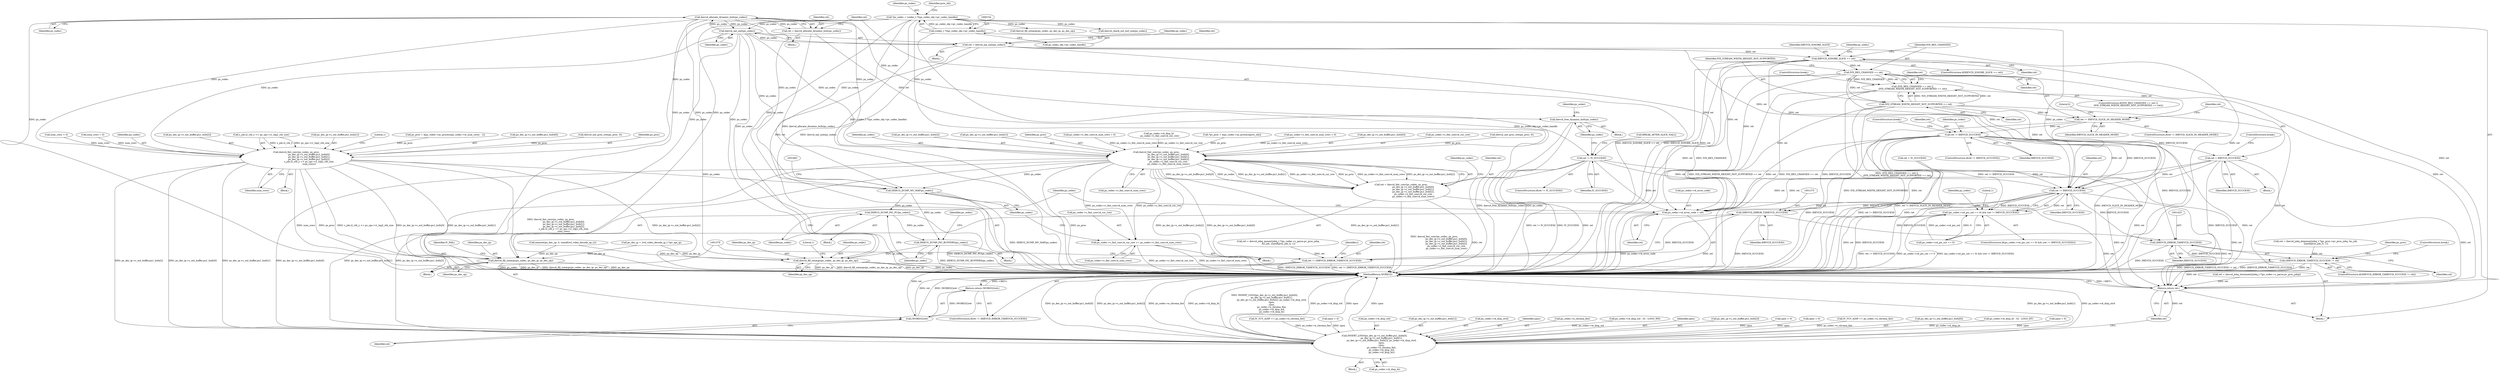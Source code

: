 digraph "0_Android_87fb7909c49e6a4510ba86ace1ffc83459c7e1b9@API" {
"1001183" [label="(Call,ihevcd_allocate_dynamic_bufs(ps_codec))"];
"1000986" [label="(Call,ihevcd_nal_unit(ps_codec))"];
"1000151" [label="(Call,*ps_codec = (codec_t *)(ps_codec_obj->pv_codec_handle))"];
"1000153" [label="(Call,(codec_t *)(ps_codec_obj->pv_codec_handle))"];
"1001183" [label="(Call,ihevcd_allocate_dynamic_bufs(ps_codec))"];
"1000984" [label="(Call,ret = ihevcd_nal_unit(ps_codec))"];
"1001086" [label="(Call,IHEVCD_IGNORE_SLICE == ret)"];
"1001107" [label="(Call,IVD_RES_CHANGED == ret)"];
"1001106" [label="(Call,(IVD_RES_CHANGED == ret) ||\n (IVD_STREAM_WIDTH_HEIGHT_NOT_SUPPORTED == ret))"];
"1001110" [label="(Call,IVD_STREAM_WIDTH_HEIGHT_NOT_SUPPORTED == ret)"];
"1001116" [label="(Call,ret != IHEVCD_SLICE_IN_HEADER_MODE)"];
"1001152" [label="(Call,ret != IHEVCD_SUCCESS)"];
"1001165" [label="(Call,ret = IHEVCD_SUCCESS)"];
"1001219" [label="(Call,ret != IHEVCD_SUCCESS)"];
"1001213" [label="(Call,(ps_codec->u4_pic_cnt == 0) && (ret != IHEVCD_SUCCESS))"];
"1001223" [label="(Call,ps_codec->i4_error_code = ret)"];
"1001374" [label="(Call,(IHEVCD_ERROR_T)IHEVCD_SUCCESS)"];
"1001372" [label="(Call,ret != (IHEVCD_ERROR_T)IHEVCD_SUCCESS)"];
"1001378" [label="(Call,(WORD32)ret)"];
"1001377" [label="(Return,return (WORD32)ret;)"];
"1001424" [label="(Call,(IHEVCD_ERROR_T)IHEVCD_SUCCESS)"];
"1001423" [label="(Call,(IHEVCD_ERROR_T)IHEVCD_SUCCESS != ret)"];
"1001901" [label="(Return,return ret;)"];
"1001181" [label="(Call,ret = ihevcd_allocate_dynamic_bufs(ps_codec))"];
"1001186" [label="(Call,ret != IV_SUCCESS)"];
"1001190" [label="(Call,ihevcd_free_dynamic_bufs(ps_codec))"];
"1001228" [label="(Call,ihevcd_fill_outargs(ps_codec, ps_dec_ip, ps_dec_op))"];
"1001527" [label="(Call,ihevcd_fmt_conv(ps_codec, ps_proc,\n                                    ps_dec_ip->s_out_buffer.pu1_bufs[0],\n                                    ps_dec_ip->s_out_buffer.pu1_bufs[1],\n                                    ps_dec_ip->s_out_buffer.pu1_bufs[2],\n                                    s_job.i2_ctb_y << ps_sps->i1_log2_ctb_size,\n                                    num_rows))"];
"1001679" [label="(Call,DEBUG_DUMP_MV_MAP(ps_codec))"];
"1001812" [label="(Call,DEBUG_DUMP_PIC_PU(ps_codec))"];
"1001814" [label="(Call,DEBUG_DUMP_PIC_BUFFERS(ps_codec))"];
"1001820" [label="(Call,ihevcd_fill_outargs(ps_codec, ps_dec_ip, ps_dec_op))"];
"1001865" [label="(Call,INSERT_LOGO(ps_dec_ip->s_out_buffer.pu1_bufs[0],\n                    ps_dec_ip->s_out_buffer.pu1_bufs[1],\n                    ps_dec_ip->s_out_buffer.pu1_bufs[2], ps_codec->i4_disp_strd,\n                    xpos,\n                    ypos,\n                    ps_codec->e_chroma_fmt,\n                    ps_codec->i4_disp_wd,\n                    ps_codec->i4_disp_ht))"];
"1001634" [label="(Call,ihevcd_fmt_conv(ps_codec, ps_proc,\n                                  ps_dec_ip->s_out_buffer.pu1_bufs[0],\n                                  ps_dec_ip->s_out_buffer.pu1_bufs[1],\n                                  ps_dec_ip->s_out_buffer.pu1_bufs[2],\n                                  ps_codec->s_fmt_conv.i4_cur_row,\n                                  ps_codec->s_fmt_conv.i4_num_rows))"];
"1001632" [label="(Call,ret = ihevcd_fmt_conv(ps_codec, ps_proc,\n                                  ps_dec_ip->s_out_buffer.pu1_bufs[0],\n                                  ps_dec_ip->s_out_buffer.pu1_bufs[1],\n                                  ps_dec_ip->s_out_buffer.pu1_bufs[2],\n                                  ps_codec->s_fmt_conv.i4_cur_row,\n                                  ps_codec->s_fmt_conv.i4_num_rows))"];
"1001668" [label="(Call,ps_codec->s_fmt_conv.i4_cur_row += ps_codec->s_fmt_conv.i4_num_rows)"];
"1000147" [label="(Call,ret = IV_SUCCESS)"];
"1001227" [label="(Identifier,ret)"];
"1001186" [label="(Call,ret != IV_SUCCESS)"];
"1001826" [label="(Literal,1)"];
"1001813" [label="(Identifier,ps_codec)"];
"1001374" [label="(Call,(IHEVCD_ERROR_T)IHEVCD_SUCCESS)"];
"1001189" [label="(Block,)"];
"1001107" [label="(Call,IVD_RES_CHANGED == ret)"];
"1001087" [label="(Identifier,IHEVCD_IGNORE_SLICE)"];
"1001181" [label="(Call,ret = ihevcd_allocate_dynamic_bufs(ps_codec))"];
"1001105" [label="(ControlStructure,if((IVD_RES_CHANGED == ret) ||\n (IVD_STREAM_WIDTH_HEIGHT_NOT_SUPPORTED == ret)))"];
"1001584" [label="(Call,*ps_proc = &ps_codec->as_process[proc_idx])"];
"1000145" [label="(Block,)"];
"1001292" [label="(Call,IV_YUV_420P == ps_codec->e_chroma_fmt)"];
"1001618" [label="(Call,ps_codec->s_fmt_conv.i4_num_rows < 0)"];
"1001182" [label="(Identifier,ret)"];
"1001502" [label="(Call,ihevcd_init_proc_ctxt(ps_proc, 0))"];
"1001229" [label="(Identifier,ps_codec)"];
"1001108" [label="(Identifier,IVD_RES_CHANGED)"];
"1001211" [label="(Call,BREAK_AFTER_SLICE_NAL())"];
"1001154" [label="(Identifier,IHEVCD_SUCCESS)"];
"1001663" [label="(Call,ps_codec->s_fmt_conv.i4_num_rows)"];
"1001222" [label="(Block,)"];
"1001117" [label="(Identifier,ret)"];
"1001085" [label="(ControlStructure,if(IHEVCD_IGNORE_SLICE == ret))"];
"1001233" [label="(Identifier,IV_FAIL)"];
"1001155" [label="(ControlStructure,break;)"];
"1001529" [label="(Identifier,ps_proc)"];
"1001862" [label="(Call,xpos = 0)"];
"1001185" [label="(ControlStructure,if(ret != IV_SUCCESS))"];
"1001895" [label="(Call,ps_codec->i4_disp_wd)"];
"1001637" [label="(Call,ps_dec_ip->s_out_buffer.pu1_bufs[0])"];
"1001901" [label="(Return,return ret;)"];
"1001118" [label="(Identifier,IHEVCD_SLICE_IN_HEADER_MODE)"];
"1001167" [label="(Identifier,IHEVCD_SUCCESS)"];
"1001424" [label="(Call,(IHEVCD_ERROR_T)IHEVCD_SUCCESS)"];
"1001814" [label="(Call,DEBUG_DUMP_PIC_BUFFERS(ps_codec))"];
"1000991" [label="(Identifier,ps_codec)"];
"1001240" [label="(Block,)"];
"1001221" [label="(Identifier,IHEVCD_SUCCESS)"];
"1001815" [label="(Identifier,ps_codec)"];
"1001873" [label="(Call,ps_dec_ip->s_out_buffer.pu1_bufs[1])"];
"1001214" [label="(Call,ps_codec->u4_pic_cnt == 0)"];
"1001887" [label="(Call,ps_codec->i4_disp_strd)"];
"1001356" [label="(Call,ret = ihevcd_jobq_queue((jobq_t *)ps_codec->s_parse.pv_proc_jobq,\n &s_job, sizeof(proc_job_t), 1))"];
"1001521" [label="(Call,num_rows < 0)"];
"1001680" [label="(Identifier,ps_codec)"];
"1001821" [label="(Identifier,ps_codec)"];
"1001106" [label="(Call,(IVD_RES_CHANGED == ret) ||\n (IVD_STREAM_WIDTH_HEIGHT_NOT_SUPPORTED == ret))"];
"1001213" [label="(Call,(ps_codec->u4_pic_cnt == 0) && (ret != IHEVCD_SUCCESS))"];
"1001891" [label="(Identifier,ypos)"];
"1000155" [label="(Call,ps_codec_obj->pv_codec_handle)"];
"1001212" [label="(ControlStructure,if((ps_codec->u4_pic_cnt == 0) && (ret != IHEVCD_SUCCESS)))"];
"1001166" [label="(Identifier,ret)"];
"1001892" [label="(Call,ps_codec->e_chroma_fmt)"];
"1001811" [label="(Block,)"];
"1000984" [label="(Call,ret = ihevcd_nal_unit(ps_codec))"];
"1001903" [label="(MethodReturn,WORD32)"];
"1001524" [label="(Call,num_rows = 0)"];
"1001528" [label="(Identifier,ps_codec)"];
"1001671" [label="(Identifier,ps_codec)"];
"1001377" [label="(Return,return (WORD32)ret;)"];
"1001165" [label="(Call,ret = IHEVCD_SUCCESS)"];
"1001632" [label="(Call,ret = ihevcd_fmt_conv(ps_codec, ps_proc,\n                                  ps_dec_ip->s_out_buffer.pu1_bufs[0],\n                                  ps_dec_ip->s_out_buffer.pu1_bufs[1],\n                                  ps_dec_ip->s_out_buffer.pu1_bufs[2],\n                                  ps_codec->s_fmt_conv.i4_cur_row,\n                                  ps_codec->s_fmt_conv.i4_num_rows))"];
"1001188" [label="(Identifier,IV_SUCCESS)"];
"1001190" [label="(Call,ihevcd_free_dynamic_bufs(ps_codec))"];
"1001111" [label="(Identifier,IVD_STREAM_WIDTH_HEIGHT_NOT_SUPPORTED)"];
"1001191" [label="(Identifier,ps_codec)"];
"1001123" [label="(Literal,0)"];
"1001220" [label="(Identifier,ret)"];
"1001558" [label="(Identifier,num_rows)"];
"1001183" [label="(Call,ihevcd_allocate_dynamic_bufs(ps_codec))"];
"1000986" [label="(Call,ihevcd_nal_unit(ps_codec))"];
"1001153" [label="(Identifier,ret)"];
"1000153" [label="(Call,(codec_t *)(ps_codec_obj->pv_codec_handle))"];
"1001812" [label="(Call,DEBUG_DUMP_PIC_PU(ps_codec))"];
"1001820" [label="(Call,ihevcd_fill_outargs(ps_codec, ps_dec_ip, ps_dec_op))"];
"1000987" [label="(Identifier,ps_codec)"];
"1001151" [label="(ControlStructure,if(ret != IHEVCD_SUCCESS))"];
"1001088" [label="(Identifier,ret)"];
"1001112" [label="(Identifier,ret)"];
"1001834" [label="(Call,ps_codec->i4_disp_wd - 32 - LOGO_WD)"];
"1001890" [label="(Identifier,xpos)"];
"1001658" [label="(Call,ps_codec->s_fmt_conv.i4_cur_row)"];
"1001614" [label="(Call,ihevcd_init_proc_ctxt(ps_proc, 0))"];
"1001544" [label="(Call,ps_dec_ip->s_out_buffer.pu1_bufs[2])"];
"1001635" [label="(Identifier,ps_codec)"];
"1001651" [label="(Call,ps_dec_ip->s_out_buffer.pu1_bufs[2])"];
"1001224" [label="(Call,ps_codec->i4_error_code)"];
"1001902" [label="(Identifier,ret)"];
"1001114" [label="(ControlStructure,break;)"];
"1001880" [label="(Call,ps_dec_ip->s_out_buffer.pu1_bufs[2])"];
"1001372" [label="(Call,ret != (IHEVCD_ERROR_T)IHEVCD_SUCCESS)"];
"1000173" [label="(Call,ps_dec_ip = (ivd_video_decode_ip_t *)pv_api_ip)"];
"1001852" [label="(Call,ypos < 0)"];
"1001168" [label="(ControlStructure,break;)"];
"1001236" [label="(Literal,1)"];
"1001378" [label="(Call,(WORD32)ret)"];
"1001644" [label="(Call,ps_dec_ip->s_out_buffer.pu1_bufs[1])"];
"1001371" [label="(ControlStructure,if(ret != (IHEVCD_ERROR_T)IHEVCD_SUCCESS))"];
"1000151" [label="(Call,*ps_codec = (codec_t *)(ps_codec_obj->pv_codec_handle))"];
"1001231" [label="(Identifier,ps_dec_op)"];
"1001115" [label="(ControlStructure,if(ret != IHEVCD_SLICE_IN_HEADER_MODE))"];
"1001422" [label="(ControlStructure,if((IHEVCD_ERROR_T)IHEVCD_SUCCESS != ret))"];
"1001110" [label="(Call,IVD_STREAM_WIDTH_HEIGHT_NOT_SUPPORTED == ret)"];
"1001859" [label="(Call,xpos < 0)"];
"1001865" [label="(Call,INSERT_LOGO(ps_dec_ip->s_out_buffer.pu1_bufs[0],\n                    ps_dec_ip->s_out_buffer.pu1_bufs[1],\n                    ps_dec_ip->s_out_buffer.pu1_bufs[2], ps_codec->i4_disp_strd,\n                    xpos,\n                    ypos,\n                    ps_codec->e_chroma_fmt,\n                    ps_codec->i4_disp_wd,\n                    ps_codec->i4_disp_ht))"];
"1001633" [label="(Identifier,ret)"];
"1001159" [label="(Identifier,ps_codec)"];
"1001823" [label="(Identifier,ps_dec_op)"];
"1001818" [label="(Identifier,ps_codec)"];
"1001219" [label="(Call,ret != IHEVCD_SUCCESS)"];
"1001223" [label="(Call,ps_codec->i4_error_code = ret)"];
"1001380" [label="(Identifier,ret)"];
"1001376" [label="(Identifier,IHEVCD_SUCCESS)"];
"1001322" [label="(Identifier,i)"];
"1000985" [label="(Identifier,ret)"];
"1001830" [label="(Block,)"];
"1001427" [label="(Identifier,ret)"];
"1001572" [label="(Call,IV_YUV_420P == ps_codec->e_chroma_fmt)"];
"1001116" [label="(Call,ret != IHEVCD_SLICE_IN_HEADER_MODE)"];
"1001381" [label="(Call,ret = ihevcd_jobq_terminate((jobq_t *)ps_codec->s_parse.pv_proc_jobq))"];
"1001109" [label="(Identifier,ret)"];
"1000152" [label="(Identifier,ps_codec)"];
"1001679" [label="(Call,DEBUG_DUMP_MV_MAP(ps_codec))"];
"1001230" [label="(Identifier,ps_dec_ip)"];
"1001866" [label="(Call,ps_dec_ip->s_out_buffer.pu1_bufs[0])"];
"1001844" [label="(Call,ps_codec->i4_disp_ht - 32 - LOGO_HT)"];
"1001187" [label="(Identifier,ret)"];
"1001527" [label="(Call,ihevcd_fmt_conv(ps_codec, ps_proc,\n                                    ps_dec_ip->s_out_buffer.pu1_bufs[0],\n                                    ps_dec_ip->s_out_buffer.pu1_bufs[1],\n                                    ps_dec_ip->s_out_buffer.pu1_bufs[2],\n                                    s_job.i2_ctb_y << ps_sps->i1_log2_ctb_size,\n                                    num_rows))"];
"1001674" [label="(Call,ps_codec->s_fmt_conv.i4_num_rows)"];
"1001551" [label="(Call,s_job.i2_ctb_y << ps_sps->i1_log2_ctb_size)"];
"1001537" [label="(Call,ps_dec_ip->s_out_buffer.pu1_bufs[1])"];
"1000190" [label="(Call,memset(ps_dec_op, 0, sizeof(ivd_video_decode_op_t)))"];
"1001478" [label="(Block,)"];
"1001431" [label="(Identifier,ps_proc)"];
"1001179" [label="(Block,)"];
"1000600" [label="(Call,ihevcd_fill_outargs(ps_codec, ps_dec_ip, ps_dec_op))"];
"1001668" [label="(Call,ps_codec->s_fmt_conv.i4_cur_row += ps_codec->s_fmt_conv.i4_num_rows)"];
"1001636" [label="(Identifier,ps_proc)"];
"1001855" [label="(Call,ypos = 0)"];
"1000162" [label="(Identifier,proc_idx)"];
"1001225" [label="(Identifier,ps_codec)"];
"1001392" [label="(Literal,1)"];
"1001373" [label="(Identifier,ret)"];
"1001625" [label="(Call,ps_codec->s_fmt_conv.i4_num_rows = 0)"];
"1001194" [label="(Identifier,ps_codec)"];
"1001582" [label="(Block,)"];
"1001184" [label="(Identifier,ps_codec)"];
"1001086" [label="(Call,IHEVCD_IGNORE_SLICE == ret)"];
"1001822" [label="(Identifier,ps_dec_ip)"];
"1000800" [label="(Block,)"];
"1000546" [label="(Call,ihevcd_check_out_buf_size(ps_codec))"];
"1001669" [label="(Call,ps_codec->s_fmt_conv.i4_cur_row)"];
"1001152" [label="(Call,ret != IHEVCD_SUCCESS)"];
"1001228" [label="(Call,ihevcd_fill_outargs(ps_codec, ps_dec_ip, ps_dec_op))"];
"1001397" [label="(Call,ps_proc = &ps_codec->as_process[ps_codec->i4_num_cores - 1])"];
"1001530" [label="(Call,ps_dec_ip->s_out_buffer.pu1_bufs[0])"];
"1001423" [label="(Call,(IHEVCD_ERROR_T)IHEVCD_SUCCESS != ret)"];
"1001164" [label="(Block,)"];
"1001634" [label="(Call,ihevcd_fmt_conv(ps_codec, ps_proc,\n                                  ps_dec_ip->s_out_buffer.pu1_bufs[0],\n                                  ps_dec_ip->s_out_buffer.pu1_bufs[1],\n                                  ps_dec_ip->s_out_buffer.pu1_bufs[2],\n                                  ps_codec->s_fmt_conv.i4_cur_row,\n                                  ps_codec->s_fmt_conv.i4_num_rows))"];
"1001428" [label="(ControlStructure,break;)"];
"1001426" [label="(Identifier,IHEVCD_SUCCESS)"];
"1001898" [label="(Call,ps_codec->i4_disp_ht)"];
"1001409" [label="(Call,ret = ihevcd_jobq_dequeue((jobq_t *)ps_proc->pv_proc_jobq, &s_job,\n sizeof(proc_job_t), 1))"];
"1001092" [label="(Identifier,ps_codec)"];
"1001598" [label="(Call,ps_codec->i4_disp_ht\n - ps_codec->s_fmt_conv.i4_cur_row)"];
"1001183" -> "1001181"  [label="AST: "];
"1001183" -> "1001184"  [label="CFG: "];
"1001184" -> "1001183"  [label="AST: "];
"1001181" -> "1001183"  [label="CFG: "];
"1001183" -> "1001903"  [label="DDG: ps_codec"];
"1001183" -> "1000986"  [label="DDG: ps_codec"];
"1001183" -> "1001181"  [label="DDG: ps_codec"];
"1000986" -> "1001183"  [label="DDG: ps_codec"];
"1001183" -> "1001190"  [label="DDG: ps_codec"];
"1001183" -> "1001228"  [label="DDG: ps_codec"];
"1001183" -> "1001527"  [label="DDG: ps_codec"];
"1001183" -> "1001634"  [label="DDG: ps_codec"];
"1001183" -> "1001679"  [label="DDG: ps_codec"];
"1001183" -> "1001820"  [label="DDG: ps_codec"];
"1000986" -> "1000984"  [label="AST: "];
"1000986" -> "1000987"  [label="CFG: "];
"1000987" -> "1000986"  [label="AST: "];
"1000984" -> "1000986"  [label="CFG: "];
"1000986" -> "1001903"  [label="DDG: ps_codec"];
"1000986" -> "1000984"  [label="DDG: ps_codec"];
"1000151" -> "1000986"  [label="DDG: ps_codec"];
"1000986" -> "1001228"  [label="DDG: ps_codec"];
"1000986" -> "1001527"  [label="DDG: ps_codec"];
"1000986" -> "1001634"  [label="DDG: ps_codec"];
"1000986" -> "1001679"  [label="DDG: ps_codec"];
"1000986" -> "1001820"  [label="DDG: ps_codec"];
"1000151" -> "1000145"  [label="AST: "];
"1000151" -> "1000153"  [label="CFG: "];
"1000152" -> "1000151"  [label="AST: "];
"1000153" -> "1000151"  [label="AST: "];
"1000162" -> "1000151"  [label="CFG: "];
"1000151" -> "1001903"  [label="DDG: ps_codec"];
"1000151" -> "1001903"  [label="DDG: (codec_t *)(ps_codec_obj->pv_codec_handle)"];
"1000153" -> "1000151"  [label="DDG: ps_codec_obj->pv_codec_handle"];
"1000151" -> "1000546"  [label="DDG: ps_codec"];
"1000151" -> "1000600"  [label="DDG: ps_codec"];
"1000151" -> "1001228"  [label="DDG: ps_codec"];
"1000151" -> "1001527"  [label="DDG: ps_codec"];
"1000151" -> "1001634"  [label="DDG: ps_codec"];
"1000151" -> "1001679"  [label="DDG: ps_codec"];
"1000151" -> "1001820"  [label="DDG: ps_codec"];
"1000153" -> "1000155"  [label="CFG: "];
"1000154" -> "1000153"  [label="AST: "];
"1000155" -> "1000153"  [label="AST: "];
"1000153" -> "1001903"  [label="DDG: ps_codec_obj->pv_codec_handle"];
"1000984" -> "1000800"  [label="AST: "];
"1000985" -> "1000984"  [label="AST: "];
"1000991" -> "1000984"  [label="CFG: "];
"1000984" -> "1001903"  [label="DDG: ihevcd_nal_unit(ps_codec)"];
"1000984" -> "1001903"  [label="DDG: ret"];
"1000984" -> "1001086"  [label="DDG: ret"];
"1000984" -> "1001219"  [label="DDG: ret"];
"1000984" -> "1001223"  [label="DDG: ret"];
"1000984" -> "1001901"  [label="DDG: ret"];
"1001086" -> "1001085"  [label="AST: "];
"1001086" -> "1001088"  [label="CFG: "];
"1001087" -> "1001086"  [label="AST: "];
"1001088" -> "1001086"  [label="AST: "];
"1001092" -> "1001086"  [label="CFG: "];
"1001108" -> "1001086"  [label="CFG: "];
"1001086" -> "1001903"  [label="DDG: IHEVCD_IGNORE_SLICE"];
"1001086" -> "1001903"  [label="DDG: ret"];
"1001086" -> "1001903"  [label="DDG: IHEVCD_IGNORE_SLICE == ret"];
"1001086" -> "1001107"  [label="DDG: ret"];
"1001086" -> "1001219"  [label="DDG: ret"];
"1001086" -> "1001223"  [label="DDG: ret"];
"1001086" -> "1001901"  [label="DDG: ret"];
"1001107" -> "1001106"  [label="AST: "];
"1001107" -> "1001109"  [label="CFG: "];
"1001108" -> "1001107"  [label="AST: "];
"1001109" -> "1001107"  [label="AST: "];
"1001111" -> "1001107"  [label="CFG: "];
"1001106" -> "1001107"  [label="CFG: "];
"1001107" -> "1001903"  [label="DDG: ret"];
"1001107" -> "1001903"  [label="DDG: IVD_RES_CHANGED"];
"1001107" -> "1001106"  [label="DDG: IVD_RES_CHANGED"];
"1001107" -> "1001106"  [label="DDG: ret"];
"1001107" -> "1001110"  [label="DDG: ret"];
"1001107" -> "1001116"  [label="DDG: ret"];
"1001107" -> "1001219"  [label="DDG: ret"];
"1001107" -> "1001223"  [label="DDG: ret"];
"1001107" -> "1001901"  [label="DDG: ret"];
"1001106" -> "1001105"  [label="AST: "];
"1001106" -> "1001110"  [label="CFG: "];
"1001110" -> "1001106"  [label="AST: "];
"1001114" -> "1001106"  [label="CFG: "];
"1001117" -> "1001106"  [label="CFG: "];
"1001106" -> "1001903"  [label="DDG: IVD_STREAM_WIDTH_HEIGHT_NOT_SUPPORTED == ret"];
"1001106" -> "1001903"  [label="DDG: IVD_RES_CHANGED == ret"];
"1001106" -> "1001903"  [label="DDG: (IVD_RES_CHANGED == ret) ||\n (IVD_STREAM_WIDTH_HEIGHT_NOT_SUPPORTED == ret)"];
"1001110" -> "1001106"  [label="DDG: IVD_STREAM_WIDTH_HEIGHT_NOT_SUPPORTED"];
"1001110" -> "1001106"  [label="DDG: ret"];
"1001110" -> "1001112"  [label="CFG: "];
"1001111" -> "1001110"  [label="AST: "];
"1001112" -> "1001110"  [label="AST: "];
"1001110" -> "1001903"  [label="DDG: IVD_STREAM_WIDTH_HEIGHT_NOT_SUPPORTED"];
"1001110" -> "1001903"  [label="DDG: ret"];
"1001110" -> "1001116"  [label="DDG: ret"];
"1001110" -> "1001219"  [label="DDG: ret"];
"1001110" -> "1001223"  [label="DDG: ret"];
"1001110" -> "1001901"  [label="DDG: ret"];
"1001116" -> "1001115"  [label="AST: "];
"1001116" -> "1001118"  [label="CFG: "];
"1001117" -> "1001116"  [label="AST: "];
"1001118" -> "1001116"  [label="AST: "];
"1001123" -> "1001116"  [label="CFG: "];
"1001166" -> "1001116"  [label="CFG: "];
"1001116" -> "1001903"  [label="DDG: ret != IHEVCD_SLICE_IN_HEADER_MODE"];
"1001116" -> "1001903"  [label="DDG: IHEVCD_SLICE_IN_HEADER_MODE"];
"1001116" -> "1001152"  [label="DDG: ret"];
"1001152" -> "1001151"  [label="AST: "];
"1001152" -> "1001154"  [label="CFG: "];
"1001153" -> "1001152"  [label="AST: "];
"1001154" -> "1001152"  [label="AST: "];
"1001155" -> "1001152"  [label="CFG: "];
"1001159" -> "1001152"  [label="CFG: "];
"1001152" -> "1001903"  [label="DDG: IHEVCD_SUCCESS"];
"1001152" -> "1001903"  [label="DDG: ret != IHEVCD_SUCCESS"];
"1001152" -> "1001903"  [label="DDG: ret"];
"1001152" -> "1001165"  [label="DDG: IHEVCD_SUCCESS"];
"1001152" -> "1001213"  [label="DDG: ret != IHEVCD_SUCCESS"];
"1001152" -> "1001219"  [label="DDG: ret"];
"1001152" -> "1001219"  [label="DDG: IHEVCD_SUCCESS"];
"1001152" -> "1001223"  [label="DDG: ret"];
"1001152" -> "1001374"  [label="DDG: IHEVCD_SUCCESS"];
"1001152" -> "1001424"  [label="DDG: IHEVCD_SUCCESS"];
"1001152" -> "1001901"  [label="DDG: ret"];
"1001165" -> "1001164"  [label="AST: "];
"1001165" -> "1001167"  [label="CFG: "];
"1001166" -> "1001165"  [label="AST: "];
"1001167" -> "1001165"  [label="AST: "];
"1001168" -> "1001165"  [label="CFG: "];
"1001165" -> "1001903"  [label="DDG: ret"];
"1001165" -> "1001903"  [label="DDG: IHEVCD_SUCCESS"];
"1001165" -> "1001219"  [label="DDG: ret"];
"1001165" -> "1001223"  [label="DDG: ret"];
"1001165" -> "1001901"  [label="DDG: ret"];
"1001219" -> "1001213"  [label="AST: "];
"1001219" -> "1001221"  [label="CFG: "];
"1001220" -> "1001219"  [label="AST: "];
"1001221" -> "1001219"  [label="AST: "];
"1001213" -> "1001219"  [label="CFG: "];
"1001219" -> "1001903"  [label="DDG: IHEVCD_SUCCESS"];
"1001219" -> "1001903"  [label="DDG: ret"];
"1001219" -> "1001213"  [label="DDG: ret"];
"1001219" -> "1001213"  [label="DDG: IHEVCD_SUCCESS"];
"1000147" -> "1001219"  [label="DDG: ret"];
"1001186" -> "1001219"  [label="DDG: ret"];
"1001219" -> "1001223"  [label="DDG: ret"];
"1001219" -> "1001374"  [label="DDG: IHEVCD_SUCCESS"];
"1001219" -> "1001424"  [label="DDG: IHEVCD_SUCCESS"];
"1001219" -> "1001901"  [label="DDG: ret"];
"1001213" -> "1001212"  [label="AST: "];
"1001213" -> "1001214"  [label="CFG: "];
"1001214" -> "1001213"  [label="AST: "];
"1001225" -> "1001213"  [label="CFG: "];
"1001236" -> "1001213"  [label="CFG: "];
"1001213" -> "1001903"  [label="DDG: (ps_codec->u4_pic_cnt == 0) && (ret != IHEVCD_SUCCESS)"];
"1001213" -> "1001903"  [label="DDG: ret != IHEVCD_SUCCESS"];
"1001213" -> "1001903"  [label="DDG: ps_codec->u4_pic_cnt == 0"];
"1001214" -> "1001213"  [label="DDG: ps_codec->u4_pic_cnt"];
"1001214" -> "1001213"  [label="DDG: 0"];
"1001223" -> "1001222"  [label="AST: "];
"1001223" -> "1001227"  [label="CFG: "];
"1001224" -> "1001223"  [label="AST: "];
"1001227" -> "1001223"  [label="AST: "];
"1001229" -> "1001223"  [label="CFG: "];
"1001223" -> "1001903"  [label="DDG: ret"];
"1001223" -> "1001903"  [label="DDG: ps_codec->i4_error_code"];
"1000147" -> "1001223"  [label="DDG: ret"];
"1001186" -> "1001223"  [label="DDG: ret"];
"1001374" -> "1001372"  [label="AST: "];
"1001374" -> "1001376"  [label="CFG: "];
"1001375" -> "1001374"  [label="AST: "];
"1001376" -> "1001374"  [label="AST: "];
"1001372" -> "1001374"  [label="CFG: "];
"1001374" -> "1001903"  [label="DDG: IHEVCD_SUCCESS"];
"1001374" -> "1001372"  [label="DDG: IHEVCD_SUCCESS"];
"1001374" -> "1001424"  [label="DDG: IHEVCD_SUCCESS"];
"1001372" -> "1001371"  [label="AST: "];
"1001373" -> "1001372"  [label="AST: "];
"1001379" -> "1001372"  [label="CFG: "];
"1001322" -> "1001372"  [label="CFG: "];
"1001372" -> "1001903"  [label="DDG: ret != (IHEVCD_ERROR_T)IHEVCD_SUCCESS"];
"1001372" -> "1001903"  [label="DDG: (IHEVCD_ERROR_T)IHEVCD_SUCCESS"];
"1001356" -> "1001372"  [label="DDG: ret"];
"1001372" -> "1001378"  [label="DDG: ret"];
"1001378" -> "1001377"  [label="AST: "];
"1001378" -> "1001380"  [label="CFG: "];
"1001379" -> "1001378"  [label="AST: "];
"1001380" -> "1001378"  [label="AST: "];
"1001377" -> "1001378"  [label="CFG: "];
"1001378" -> "1001903"  [label="DDG: ret"];
"1001378" -> "1001903"  [label="DDG: (WORD32)ret"];
"1001378" -> "1001377"  [label="DDG: (WORD32)ret"];
"1001377" -> "1001371"  [label="AST: "];
"1001903" -> "1001377"  [label="CFG: "];
"1001377" -> "1001903"  [label="DDG: <RET>"];
"1001424" -> "1001423"  [label="AST: "];
"1001424" -> "1001426"  [label="CFG: "];
"1001425" -> "1001424"  [label="AST: "];
"1001426" -> "1001424"  [label="AST: "];
"1001427" -> "1001424"  [label="CFG: "];
"1001424" -> "1001903"  [label="DDG: IHEVCD_SUCCESS"];
"1001424" -> "1001423"  [label="DDG: IHEVCD_SUCCESS"];
"1001423" -> "1001422"  [label="AST: "];
"1001423" -> "1001427"  [label="CFG: "];
"1001427" -> "1001423"  [label="AST: "];
"1001428" -> "1001423"  [label="CFG: "];
"1001431" -> "1001423"  [label="CFG: "];
"1001423" -> "1001903"  [label="DDG: ret"];
"1001423" -> "1001903"  [label="DDG: (IHEVCD_ERROR_T)IHEVCD_SUCCESS != ret"];
"1001423" -> "1001903"  [label="DDG: (IHEVCD_ERROR_T)IHEVCD_SUCCESS"];
"1001409" -> "1001423"  [label="DDG: ret"];
"1001423" -> "1001901"  [label="DDG: ret"];
"1001901" -> "1000145"  [label="AST: "];
"1001901" -> "1001902"  [label="CFG: "];
"1001902" -> "1001901"  [label="AST: "];
"1001903" -> "1001901"  [label="CFG: "];
"1001901" -> "1001903"  [label="DDG: <RET>"];
"1001902" -> "1001901"  [label="DDG: ret"];
"1001632" -> "1001901"  [label="DDG: ret"];
"1001381" -> "1001901"  [label="DDG: ret"];
"1000147" -> "1001901"  [label="DDG: ret"];
"1001186" -> "1001901"  [label="DDG: ret"];
"1001181" -> "1001179"  [label="AST: "];
"1001182" -> "1001181"  [label="AST: "];
"1001187" -> "1001181"  [label="CFG: "];
"1001181" -> "1001903"  [label="DDG: ihevcd_allocate_dynamic_bufs(ps_codec)"];
"1001181" -> "1001186"  [label="DDG: ret"];
"1001186" -> "1001185"  [label="AST: "];
"1001186" -> "1001188"  [label="CFG: "];
"1001187" -> "1001186"  [label="AST: "];
"1001188" -> "1001186"  [label="AST: "];
"1001191" -> "1001186"  [label="CFG: "];
"1001211" -> "1001186"  [label="CFG: "];
"1001186" -> "1001903"  [label="DDG: ret != IV_SUCCESS"];
"1001186" -> "1001903"  [label="DDG: IV_SUCCESS"];
"1001186" -> "1001903"  [label="DDG: ret"];
"1001190" -> "1001189"  [label="AST: "];
"1001190" -> "1001191"  [label="CFG: "];
"1001191" -> "1001190"  [label="AST: "];
"1001194" -> "1001190"  [label="CFG: "];
"1001190" -> "1001903"  [label="DDG: ihevcd_free_dynamic_bufs(ps_codec)"];
"1001190" -> "1001903"  [label="DDG: ps_codec"];
"1001228" -> "1001222"  [label="AST: "];
"1001228" -> "1001231"  [label="CFG: "];
"1001229" -> "1001228"  [label="AST: "];
"1001230" -> "1001228"  [label="AST: "];
"1001231" -> "1001228"  [label="AST: "];
"1001233" -> "1001228"  [label="CFG: "];
"1001228" -> "1001903"  [label="DDG: ps_codec"];
"1001228" -> "1001903"  [label="DDG: ps_dec_ip"];
"1001228" -> "1001903"  [label="DDG: ihevcd_fill_outargs(ps_codec, ps_dec_ip, ps_dec_op)"];
"1001228" -> "1001903"  [label="DDG: ps_dec_op"];
"1000173" -> "1001228"  [label="DDG: ps_dec_ip"];
"1000190" -> "1001228"  [label="DDG: ps_dec_op"];
"1001527" -> "1001478"  [label="AST: "];
"1001527" -> "1001558"  [label="CFG: "];
"1001528" -> "1001527"  [label="AST: "];
"1001529" -> "1001527"  [label="AST: "];
"1001530" -> "1001527"  [label="AST: "];
"1001537" -> "1001527"  [label="AST: "];
"1001544" -> "1001527"  [label="AST: "];
"1001551" -> "1001527"  [label="AST: "];
"1001558" -> "1001527"  [label="AST: "];
"1001392" -> "1001527"  [label="CFG: "];
"1001527" -> "1001903"  [label="DDG: ps_dec_ip->s_out_buffer.pu1_bufs[2]"];
"1001527" -> "1001903"  [label="DDG: num_rows"];
"1001527" -> "1001903"  [label="DDG: ps_dec_ip->s_out_buffer.pu1_bufs[0]"];
"1001527" -> "1001903"  [label="DDG: ps_proc"];
"1001527" -> "1001903"  [label="DDG: s_job.i2_ctb_y << ps_sps->i1_log2_ctb_size"];
"1001527" -> "1001903"  [label="DDG: ps_dec_ip->s_out_buffer.pu1_bufs[1]"];
"1001527" -> "1001903"  [label="DDG: ihevcd_fmt_conv(ps_codec, ps_proc,\n                                    ps_dec_ip->s_out_buffer.pu1_bufs[0],\n                                    ps_dec_ip->s_out_buffer.pu1_bufs[1],\n                                    ps_dec_ip->s_out_buffer.pu1_bufs[2],\n                                    s_job.i2_ctb_y << ps_sps->i1_log2_ctb_size,\n                                    num_rows)"];
"1001397" -> "1001527"  [label="DDG: ps_proc"];
"1001502" -> "1001527"  [label="DDG: ps_proc"];
"1001551" -> "1001527"  [label="DDG: s_job.i2_ctb_y"];
"1001551" -> "1001527"  [label="DDG: ps_sps->i1_log2_ctb_size"];
"1001524" -> "1001527"  [label="DDG: num_rows"];
"1001521" -> "1001527"  [label="DDG: num_rows"];
"1001527" -> "1001679"  [label="DDG: ps_codec"];
"1001527" -> "1001865"  [label="DDG: ps_dec_ip->s_out_buffer.pu1_bufs[0]"];
"1001527" -> "1001865"  [label="DDG: ps_dec_ip->s_out_buffer.pu1_bufs[1]"];
"1001527" -> "1001865"  [label="DDG: ps_dec_ip->s_out_buffer.pu1_bufs[2]"];
"1001679" -> "1001240"  [label="AST: "];
"1001679" -> "1001680"  [label="CFG: "];
"1001680" -> "1001679"  [label="AST: "];
"1001683" -> "1001679"  [label="CFG: "];
"1001679" -> "1001903"  [label="DDG: DEBUG_DUMP_MV_MAP(ps_codec)"];
"1001634" -> "1001679"  [label="DDG: ps_codec"];
"1001679" -> "1001812"  [label="DDG: ps_codec"];
"1001679" -> "1001814"  [label="DDG: ps_codec"];
"1001812" -> "1001811"  [label="AST: "];
"1001812" -> "1001813"  [label="CFG: "];
"1001813" -> "1001812"  [label="AST: "];
"1001815" -> "1001812"  [label="CFG: "];
"1001812" -> "1001903"  [label="DDG: DEBUG_DUMP_PIC_PU(ps_codec)"];
"1001812" -> "1001814"  [label="DDG: ps_codec"];
"1001814" -> "1001240"  [label="AST: "];
"1001814" -> "1001815"  [label="CFG: "];
"1001815" -> "1001814"  [label="AST: "];
"1001818" -> "1001814"  [label="CFG: "];
"1001814" -> "1001903"  [label="DDG: DEBUG_DUMP_PIC_BUFFERS(ps_codec)"];
"1001814" -> "1001820"  [label="DDG: ps_codec"];
"1001820" -> "1000145"  [label="AST: "];
"1001820" -> "1001823"  [label="CFG: "];
"1001821" -> "1001820"  [label="AST: "];
"1001822" -> "1001820"  [label="AST: "];
"1001823" -> "1001820"  [label="AST: "];
"1001826" -> "1001820"  [label="CFG: "];
"1001820" -> "1001903"  [label="DDG: ps_dec_ip"];
"1001820" -> "1001903"  [label="DDG: ihevcd_fill_outargs(ps_codec, ps_dec_ip, ps_dec_op)"];
"1001820" -> "1001903"  [label="DDG: ps_dec_op"];
"1001820" -> "1001903"  [label="DDG: ps_codec"];
"1000173" -> "1001820"  [label="DDG: ps_dec_ip"];
"1000190" -> "1001820"  [label="DDG: ps_dec_op"];
"1001865" -> "1001830"  [label="AST: "];
"1001865" -> "1001898"  [label="CFG: "];
"1001866" -> "1001865"  [label="AST: "];
"1001873" -> "1001865"  [label="AST: "];
"1001880" -> "1001865"  [label="AST: "];
"1001887" -> "1001865"  [label="AST: "];
"1001890" -> "1001865"  [label="AST: "];
"1001891" -> "1001865"  [label="AST: "];
"1001892" -> "1001865"  [label="AST: "];
"1001895" -> "1001865"  [label="AST: "];
"1001898" -> "1001865"  [label="AST: "];
"1001902" -> "1001865"  [label="CFG: "];
"1001865" -> "1001903"  [label="DDG: INSERT_LOGO(ps_dec_ip->s_out_buffer.pu1_bufs[0],\n                    ps_dec_ip->s_out_buffer.pu1_bufs[1],\n                    ps_dec_ip->s_out_buffer.pu1_bufs[2], ps_codec->i4_disp_strd,\n                    xpos,\n                    ypos,\n                    ps_codec->e_chroma_fmt,\n                    ps_codec->i4_disp_wd,\n                    ps_codec->i4_disp_ht)"];
"1001865" -> "1001903"  [label="DDG: ps_codec->i4_disp_wd"];
"1001865" -> "1001903"  [label="DDG: xpos"];
"1001865" -> "1001903"  [label="DDG: ypos"];
"1001865" -> "1001903"  [label="DDG: ps_dec_ip->s_out_buffer.pu1_bufs[1]"];
"1001865" -> "1001903"  [label="DDG: ps_codec->i4_disp_strd"];
"1001865" -> "1001903"  [label="DDG: ps_dec_ip->s_out_buffer.pu1_bufs[0]"];
"1001865" -> "1001903"  [label="DDG: ps_dec_ip->s_out_buffer.pu1_bufs[2]"];
"1001865" -> "1001903"  [label="DDG: ps_codec->e_chroma_fmt"];
"1001865" -> "1001903"  [label="DDG: ps_codec->i4_disp_ht"];
"1001634" -> "1001865"  [label="DDG: ps_dec_ip->s_out_buffer.pu1_bufs[0]"];
"1001634" -> "1001865"  [label="DDG: ps_dec_ip->s_out_buffer.pu1_bufs[1]"];
"1001634" -> "1001865"  [label="DDG: ps_dec_ip->s_out_buffer.pu1_bufs[2]"];
"1001862" -> "1001865"  [label="DDG: xpos"];
"1001859" -> "1001865"  [label="DDG: xpos"];
"1001855" -> "1001865"  [label="DDG: ypos"];
"1001852" -> "1001865"  [label="DDG: ypos"];
"1001572" -> "1001865"  [label="DDG: ps_codec->e_chroma_fmt"];
"1001292" -> "1001865"  [label="DDG: ps_codec->e_chroma_fmt"];
"1001834" -> "1001865"  [label="DDG: ps_codec->i4_disp_wd"];
"1001844" -> "1001865"  [label="DDG: ps_codec->i4_disp_ht"];
"1001634" -> "1001632"  [label="AST: "];
"1001634" -> "1001663"  [label="CFG: "];
"1001635" -> "1001634"  [label="AST: "];
"1001636" -> "1001634"  [label="AST: "];
"1001637" -> "1001634"  [label="AST: "];
"1001644" -> "1001634"  [label="AST: "];
"1001651" -> "1001634"  [label="AST: "];
"1001658" -> "1001634"  [label="AST: "];
"1001663" -> "1001634"  [label="AST: "];
"1001632" -> "1001634"  [label="CFG: "];
"1001634" -> "1001903"  [label="DDG: ps_proc"];
"1001634" -> "1001903"  [label="DDG: ps_dec_ip->s_out_buffer.pu1_bufs[2]"];
"1001634" -> "1001903"  [label="DDG: ps_dec_ip->s_out_buffer.pu1_bufs[0]"];
"1001634" -> "1001903"  [label="DDG: ps_dec_ip->s_out_buffer.pu1_bufs[1]"];
"1001634" -> "1001632"  [label="DDG: ps_dec_ip->s_out_buffer.pu1_bufs[0]"];
"1001634" -> "1001632"  [label="DDG: ps_codec"];
"1001634" -> "1001632"  [label="DDG: ps_dec_ip->s_out_buffer.pu1_bufs[1]"];
"1001634" -> "1001632"  [label="DDG: ps_codec->s_fmt_conv.i4_cur_row"];
"1001634" -> "1001632"  [label="DDG: ps_proc"];
"1001634" -> "1001632"  [label="DDG: ps_codec->s_fmt_conv.i4_num_rows"];
"1001634" -> "1001632"  [label="DDG: ps_dec_ip->s_out_buffer.pu1_bufs[2]"];
"1001614" -> "1001634"  [label="DDG: ps_proc"];
"1001584" -> "1001634"  [label="DDG: ps_proc"];
"1001598" -> "1001634"  [label="DDG: ps_codec->s_fmt_conv.i4_cur_row"];
"1001618" -> "1001634"  [label="DDG: ps_codec->s_fmt_conv.i4_num_rows"];
"1001625" -> "1001634"  [label="DDG: ps_codec->s_fmt_conv.i4_num_rows"];
"1001634" -> "1001668"  [label="DDG: ps_codec->s_fmt_conv.i4_num_rows"];
"1001634" -> "1001668"  [label="DDG: ps_codec->s_fmt_conv.i4_cur_row"];
"1001632" -> "1001582"  [label="AST: "];
"1001633" -> "1001632"  [label="AST: "];
"1001671" -> "1001632"  [label="CFG: "];
"1001632" -> "1001903"  [label="DDG: ret"];
"1001632" -> "1001903"  [label="DDG: ihevcd_fmt_conv(ps_codec, ps_proc,\n                                  ps_dec_ip->s_out_buffer.pu1_bufs[0],\n                                  ps_dec_ip->s_out_buffer.pu1_bufs[1],\n                                  ps_dec_ip->s_out_buffer.pu1_bufs[2],\n                                  ps_codec->s_fmt_conv.i4_cur_row,\n                                  ps_codec->s_fmt_conv.i4_num_rows)"];
"1001668" -> "1001582"  [label="AST: "];
"1001668" -> "1001674"  [label="CFG: "];
"1001669" -> "1001668"  [label="AST: "];
"1001674" -> "1001668"  [label="AST: "];
"1001680" -> "1001668"  [label="CFG: "];
"1001668" -> "1001903"  [label="DDG: ps_codec->s_fmt_conv.i4_cur_row"];
"1001668" -> "1001903"  [label="DDG: ps_codec->s_fmt_conv.i4_num_rows"];
}

